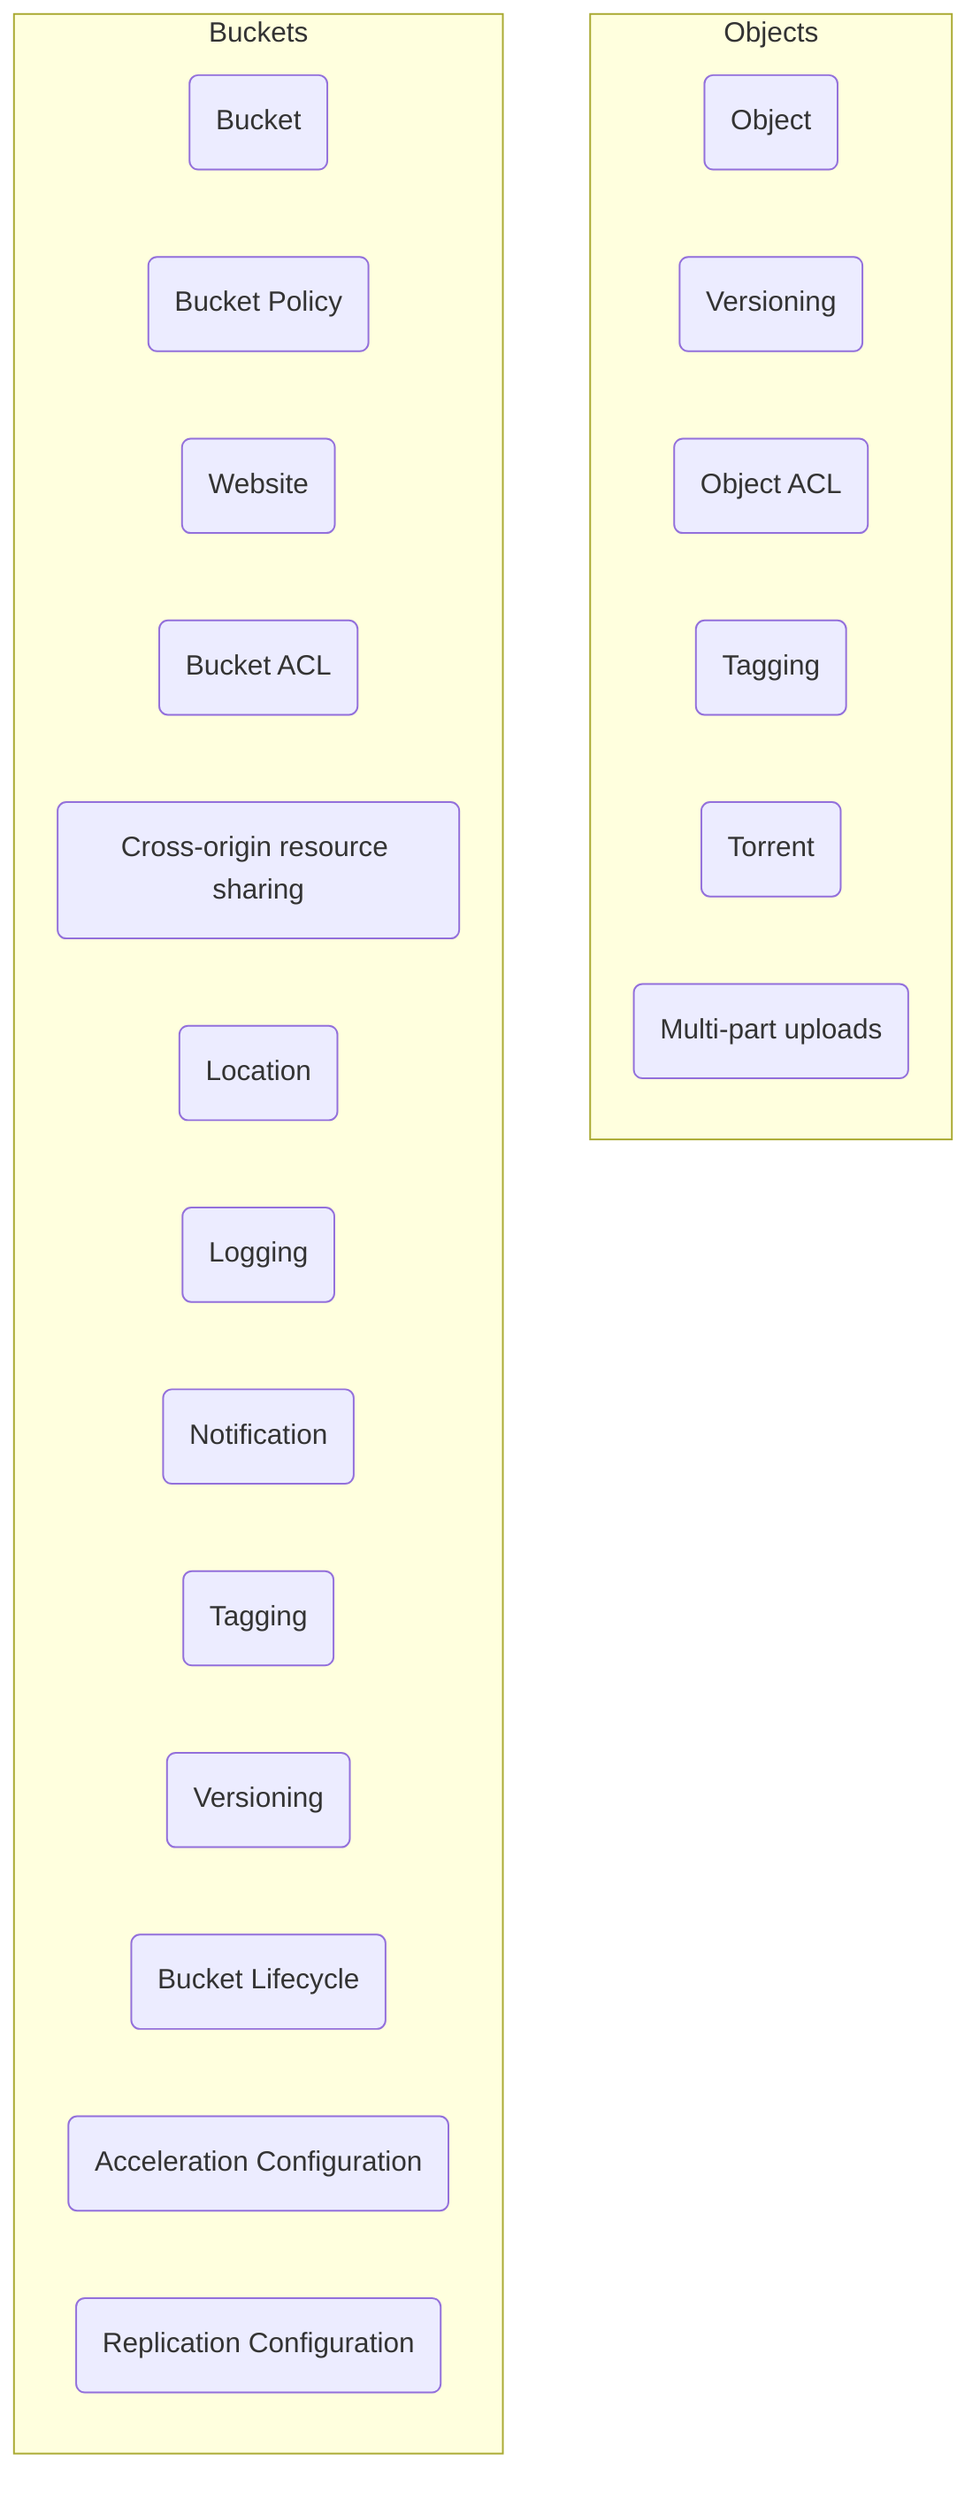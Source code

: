 %% Mermaid components diagram for AWS S3
%% For more information on mermaid, see https://knsv.github.io/mermaid/
%% Note: linkStyles below set the links to 0px stroke to force subgraphs
%%       into a particular arrangement

graph LR
  subgraph Buckets
    bucket(Bucket)
    bucketpolicy(Bucket Policy)
    website(Website)
    bucketacl(Bucket ACL)
    cors(Cross-origin resource sharing)
    location(Location)
    logging(Logging)
    notification(Notification)
    buckettagging(Tagging)
    bucketversioning(Versioning)
    lifecycle(Bucket Lifecycle)
    accel(Acceleration Configuration)
    repl(Replication Configuration)
  end

  subgraph Objects
    object(Object)
    objectversioning(Versioning)
    objectacl(Object ACL)
    objecttagging(Tagging)
    torrent(Torrent)
    mpu(Multi-part uploads)
  end

  bucket --- object
  linkStyle 0 stroke:#fff,stroke-width:0px;
